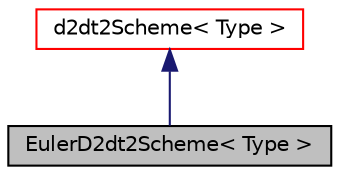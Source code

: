 digraph "EulerD2dt2Scheme&lt; Type &gt;"
{
  bgcolor="transparent";
  edge [fontname="Helvetica",fontsize="10",labelfontname="Helvetica",labelfontsize="10"];
  node [fontname="Helvetica",fontsize="10",shape=record];
  Node1 [label="EulerD2dt2Scheme\< Type \>",height=0.2,width=0.4,color="black", fillcolor="grey75", style="filled", fontcolor="black"];
  Node2 -> Node1 [dir="back",color="midnightblue",fontsize="10",style="solid",fontname="Helvetica"];
  Node2 [label="d2dt2Scheme\< Type \>",height=0.2,width=0.4,color="red",URL="$a00497.html",tooltip="Abstract base class for d2dt2 schemes. "];
}
